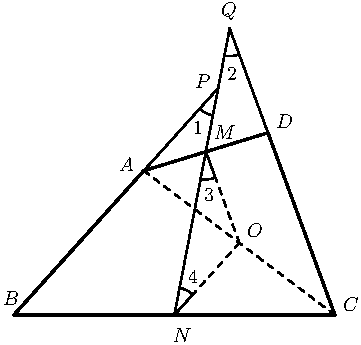 import graph; size(6cm); real lsf=0.5; pen dps=linewidth(0.7)+fontsize(10); defaultpen(dps); pen ds=black; real xmin=-5.0437923694810705,xmax=5.205117207561561,ymin=-3.9857074421122722,ymax=5.057448067042991; 
pair A=(-0.3808277640612261,1.7975637368511108), B=(-2.,0.), C=(2.,0.), D=(1.165975995239601,2.2709817430266854), M=(0.3925741155891874,2.0342727399388982), P=(0.5453115233264648,2.8257399625359696), Q=(0.6889282913026665,3.5699451062032765), O=(0.8095861179693872,0.8987818684255555); 
draw(arc(P,0.34450116225353383,-132.0112388551609,-100.92267345147039)--(0.5453115233264648,2.8257399625359696)--cycle,linewidth(0.8)); draw(arc(Q,0.34450116225353383,-100.92267345147037,-69.83410804777986)--(0.6889282913026665,3.5699451062032765)--cycle,linewidth(0.8)); draw(arc(M,0.34450116225353383,-100.92267345147037,-69.83410804777984)--(0.3925741155891874,2.0342727399388982)--cycle,linewidth(0.8)); draw(arc((0.,0.),0.34450116225353383,47.988761144839124,79.07732654852963)--(0.,0.)--cycle,linewidth(0.8)); 
draw(A--B,linewidth(1.2)); draw(C--D,linewidth(1.2)); draw(A--D,linewidth(1.2)); draw(B--C,linewidth(1.2)); draw(A--P,linewidth(0.8)); draw(Q--(0.,0.),linewidth(0.8)); draw(Q--D,linewidth(0.8)); draw(A--C,linewidth(0.8)+linetype("4 4")); draw(M--O,linewidth(0.8)+linetype("4 4")); draw(O--(0.,0.),linewidth(0.8)+linetype("4 4")); 
dot(A,linewidth(1.pt)+ds); label("$A$",(-0.7203027831992208,1.7674619675217424),NE*lsf); dot(B,linewidth(1.pt)+ds); label("$B$",(-2.167207664664063,0.09663133059210362),NE*lsf); dot(C,linewidth(1.pt)+ds); label("$C$",(2.0701566310544033,0.027731098141396855),NE*lsf); dot(D,linewidth(1.pt)+ds); label("$D$",(1.2433538416459222,2.30143876901472),NE*lsf); dot(M,linewidth(1.pt)+ds); label("$M$",(0.468226226575471,2.1636383041133063),NE*lsf); dot((0.,0.),linewidth(1.pt)+ds); label("$N$",(-0.04852551680482977,-0.36844523845016697),NE*lsf); dot(P,linewidth(1.pt)+ds); label("$P$",(0.2270754129979973,2.800965454282344),NE*lsf); dot(Q,linewidth(1.pt)+ds); label("$Q$",(0.5543515171388544,3.6449933018035017),NE*lsf); label("1",(0.2098503548853206,2.232538536564013),NE*lsf); label("2",(0.6232517495895612,2.9043158029584037),NE*lsf); dot(O,linewidth(1.pt)+ds); label("$O$",(0.8816276212797116,0.9406591781132614),NE*lsf); label("3",(0.3476508197867342,1.3885106890428554),NE*lsf); label("4",(0.14095012243461386,0.3722322603949306),NE*lsf); 
clip((xmin,ymin)--(xmin,ymax)--(xmax,ymax)--(xmax,ymin)--cycle); 